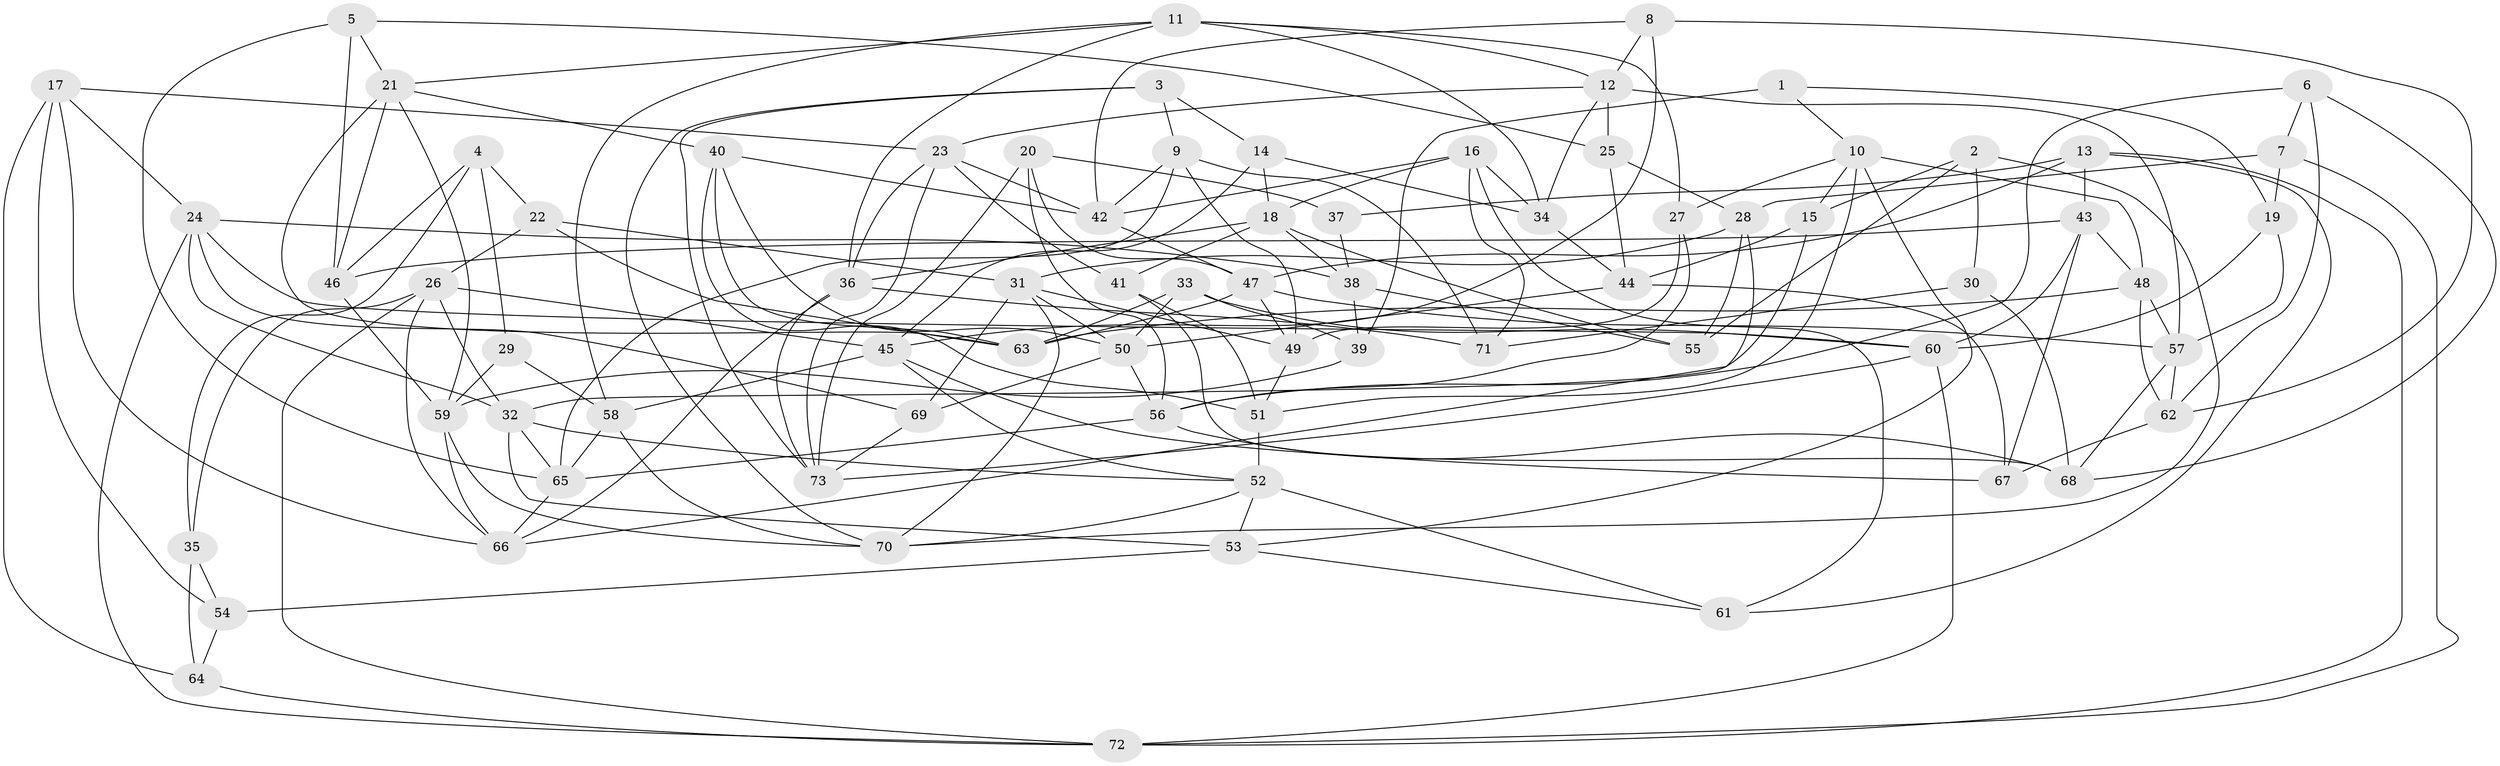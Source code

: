 // original degree distribution, {4: 1.0}
// Generated by graph-tools (version 1.1) at 2025/38/03/04/25 23:38:13]
// undirected, 73 vertices, 179 edges
graph export_dot {
  node [color=gray90,style=filled];
  1;
  2;
  3;
  4;
  5;
  6;
  7;
  8;
  9;
  10;
  11;
  12;
  13;
  14;
  15;
  16;
  17;
  18;
  19;
  20;
  21;
  22;
  23;
  24;
  25;
  26;
  27;
  28;
  29;
  30;
  31;
  32;
  33;
  34;
  35;
  36;
  37;
  38;
  39;
  40;
  41;
  42;
  43;
  44;
  45;
  46;
  47;
  48;
  49;
  50;
  51;
  52;
  53;
  54;
  55;
  56;
  57;
  58;
  59;
  60;
  61;
  62;
  63;
  64;
  65;
  66;
  67;
  68;
  69;
  70;
  71;
  72;
  73;
  1 -- 10 [weight=1.0];
  1 -- 19 [weight=1.0];
  1 -- 39 [weight=2.0];
  2 -- 15 [weight=1.0];
  2 -- 30 [weight=1.0];
  2 -- 55 [weight=1.0];
  2 -- 70 [weight=1.0];
  3 -- 9 [weight=1.0];
  3 -- 14 [weight=1.0];
  3 -- 70 [weight=1.0];
  3 -- 73 [weight=1.0];
  4 -- 22 [weight=1.0];
  4 -- 29 [weight=1.0];
  4 -- 35 [weight=1.0];
  4 -- 46 [weight=1.0];
  5 -- 21 [weight=1.0];
  5 -- 25 [weight=1.0];
  5 -- 46 [weight=1.0];
  5 -- 65 [weight=1.0];
  6 -- 7 [weight=1.0];
  6 -- 56 [weight=1.0];
  6 -- 62 [weight=1.0];
  6 -- 68 [weight=1.0];
  7 -- 19 [weight=1.0];
  7 -- 28 [weight=1.0];
  7 -- 72 [weight=1.0];
  8 -- 12 [weight=1.0];
  8 -- 42 [weight=1.0];
  8 -- 45 [weight=1.0];
  8 -- 62 [weight=1.0];
  9 -- 42 [weight=1.0];
  9 -- 49 [weight=2.0];
  9 -- 65 [weight=1.0];
  9 -- 71 [weight=1.0];
  10 -- 15 [weight=1.0];
  10 -- 27 [weight=1.0];
  10 -- 48 [weight=1.0];
  10 -- 51 [weight=1.0];
  10 -- 53 [weight=1.0];
  11 -- 12 [weight=1.0];
  11 -- 21 [weight=1.0];
  11 -- 27 [weight=1.0];
  11 -- 34 [weight=1.0];
  11 -- 36 [weight=1.0];
  11 -- 58 [weight=1.0];
  12 -- 23 [weight=1.0];
  12 -- 25 [weight=1.0];
  12 -- 34 [weight=1.0];
  12 -- 57 [weight=1.0];
  13 -- 37 [weight=2.0];
  13 -- 43 [weight=1.0];
  13 -- 47 [weight=1.0];
  13 -- 61 [weight=1.0];
  13 -- 72 [weight=1.0];
  14 -- 18 [weight=1.0];
  14 -- 34 [weight=1.0];
  14 -- 45 [weight=1.0];
  15 -- 32 [weight=1.0];
  15 -- 44 [weight=1.0];
  16 -- 18 [weight=1.0];
  16 -- 34 [weight=2.0];
  16 -- 42 [weight=1.0];
  16 -- 61 [weight=1.0];
  16 -- 71 [weight=1.0];
  17 -- 23 [weight=1.0];
  17 -- 24 [weight=1.0];
  17 -- 54 [weight=1.0];
  17 -- 64 [weight=2.0];
  17 -- 66 [weight=1.0];
  18 -- 36 [weight=1.0];
  18 -- 38 [weight=1.0];
  18 -- 41 [weight=1.0];
  18 -- 55 [weight=1.0];
  19 -- 57 [weight=1.0];
  19 -- 60 [weight=1.0];
  20 -- 37 [weight=1.0];
  20 -- 47 [weight=1.0];
  20 -- 56 [weight=1.0];
  20 -- 73 [weight=1.0];
  21 -- 40 [weight=1.0];
  21 -- 46 [weight=1.0];
  21 -- 59 [weight=1.0];
  21 -- 63 [weight=1.0];
  22 -- 26 [weight=1.0];
  22 -- 31 [weight=1.0];
  22 -- 63 [weight=1.0];
  23 -- 36 [weight=1.0];
  23 -- 41 [weight=1.0];
  23 -- 42 [weight=1.0];
  23 -- 73 [weight=1.0];
  24 -- 32 [weight=1.0];
  24 -- 38 [weight=1.0];
  24 -- 60 [weight=1.0];
  24 -- 69 [weight=1.0];
  24 -- 72 [weight=1.0];
  25 -- 28 [weight=2.0];
  25 -- 44 [weight=2.0];
  26 -- 32 [weight=1.0];
  26 -- 35 [weight=1.0];
  26 -- 45 [weight=1.0];
  26 -- 66 [weight=1.0];
  26 -- 72 [weight=1.0];
  27 -- 49 [weight=1.0];
  27 -- 56 [weight=1.0];
  28 -- 31 [weight=1.0];
  28 -- 55 [weight=1.0];
  28 -- 66 [weight=1.0];
  29 -- 58 [weight=2.0];
  29 -- 59 [weight=1.0];
  30 -- 68 [weight=2.0];
  30 -- 71 [weight=1.0];
  31 -- 49 [weight=1.0];
  31 -- 50 [weight=1.0];
  31 -- 69 [weight=1.0];
  31 -- 70 [weight=1.0];
  32 -- 52 [weight=1.0];
  32 -- 53 [weight=1.0];
  32 -- 65 [weight=1.0];
  33 -- 39 [weight=1.0];
  33 -- 50 [weight=1.0];
  33 -- 60 [weight=1.0];
  33 -- 63 [weight=1.0];
  34 -- 44 [weight=1.0];
  35 -- 54 [weight=1.0];
  35 -- 64 [weight=1.0];
  36 -- 66 [weight=1.0];
  36 -- 71 [weight=1.0];
  36 -- 73 [weight=1.0];
  37 -- 38 [weight=1.0];
  38 -- 39 [weight=2.0];
  38 -- 55 [weight=1.0];
  39 -- 59 [weight=1.0];
  40 -- 42 [weight=1.0];
  40 -- 50 [weight=1.0];
  40 -- 51 [weight=2.0];
  40 -- 63 [weight=1.0];
  41 -- 51 [weight=1.0];
  41 -- 68 [weight=1.0];
  42 -- 47 [weight=1.0];
  43 -- 46 [weight=2.0];
  43 -- 48 [weight=1.0];
  43 -- 60 [weight=1.0];
  43 -- 67 [weight=1.0];
  44 -- 50 [weight=1.0];
  44 -- 67 [weight=1.0];
  45 -- 52 [weight=1.0];
  45 -- 58 [weight=1.0];
  45 -- 67 [weight=1.0];
  46 -- 59 [weight=1.0];
  47 -- 49 [weight=1.0];
  47 -- 57 [weight=1.0];
  47 -- 63 [weight=1.0];
  48 -- 57 [weight=1.0];
  48 -- 62 [weight=2.0];
  48 -- 63 [weight=1.0];
  49 -- 51 [weight=1.0];
  50 -- 56 [weight=1.0];
  50 -- 69 [weight=1.0];
  51 -- 52 [weight=1.0];
  52 -- 53 [weight=1.0];
  52 -- 61 [weight=1.0];
  52 -- 70 [weight=1.0];
  53 -- 54 [weight=2.0];
  53 -- 61 [weight=1.0];
  54 -- 64 [weight=2.0];
  56 -- 65 [weight=1.0];
  56 -- 68 [weight=1.0];
  57 -- 62 [weight=1.0];
  57 -- 68 [weight=1.0];
  58 -- 65 [weight=1.0];
  58 -- 70 [weight=1.0];
  59 -- 66 [weight=1.0];
  59 -- 70 [weight=1.0];
  60 -- 72 [weight=1.0];
  60 -- 73 [weight=1.0];
  62 -- 67 [weight=1.0];
  64 -- 72 [weight=1.0];
  65 -- 66 [weight=1.0];
  69 -- 73 [weight=1.0];
}
